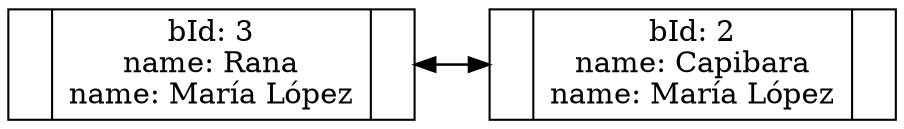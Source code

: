 digraph G {
            rankdir=LR;
            node[shape=record, height=.1]
        nodo1[label="{<f1>|bId: 3\nname: Rana\nname: María López\n|<f2>}"];
nodo2[label="{<f1>|bId: 2\nname: Capibara\nname: María López\n|<f2>}"];
nodo1:f2 -> nodo2:f1;
nodo2:f1 -> nodo1:f2;
}